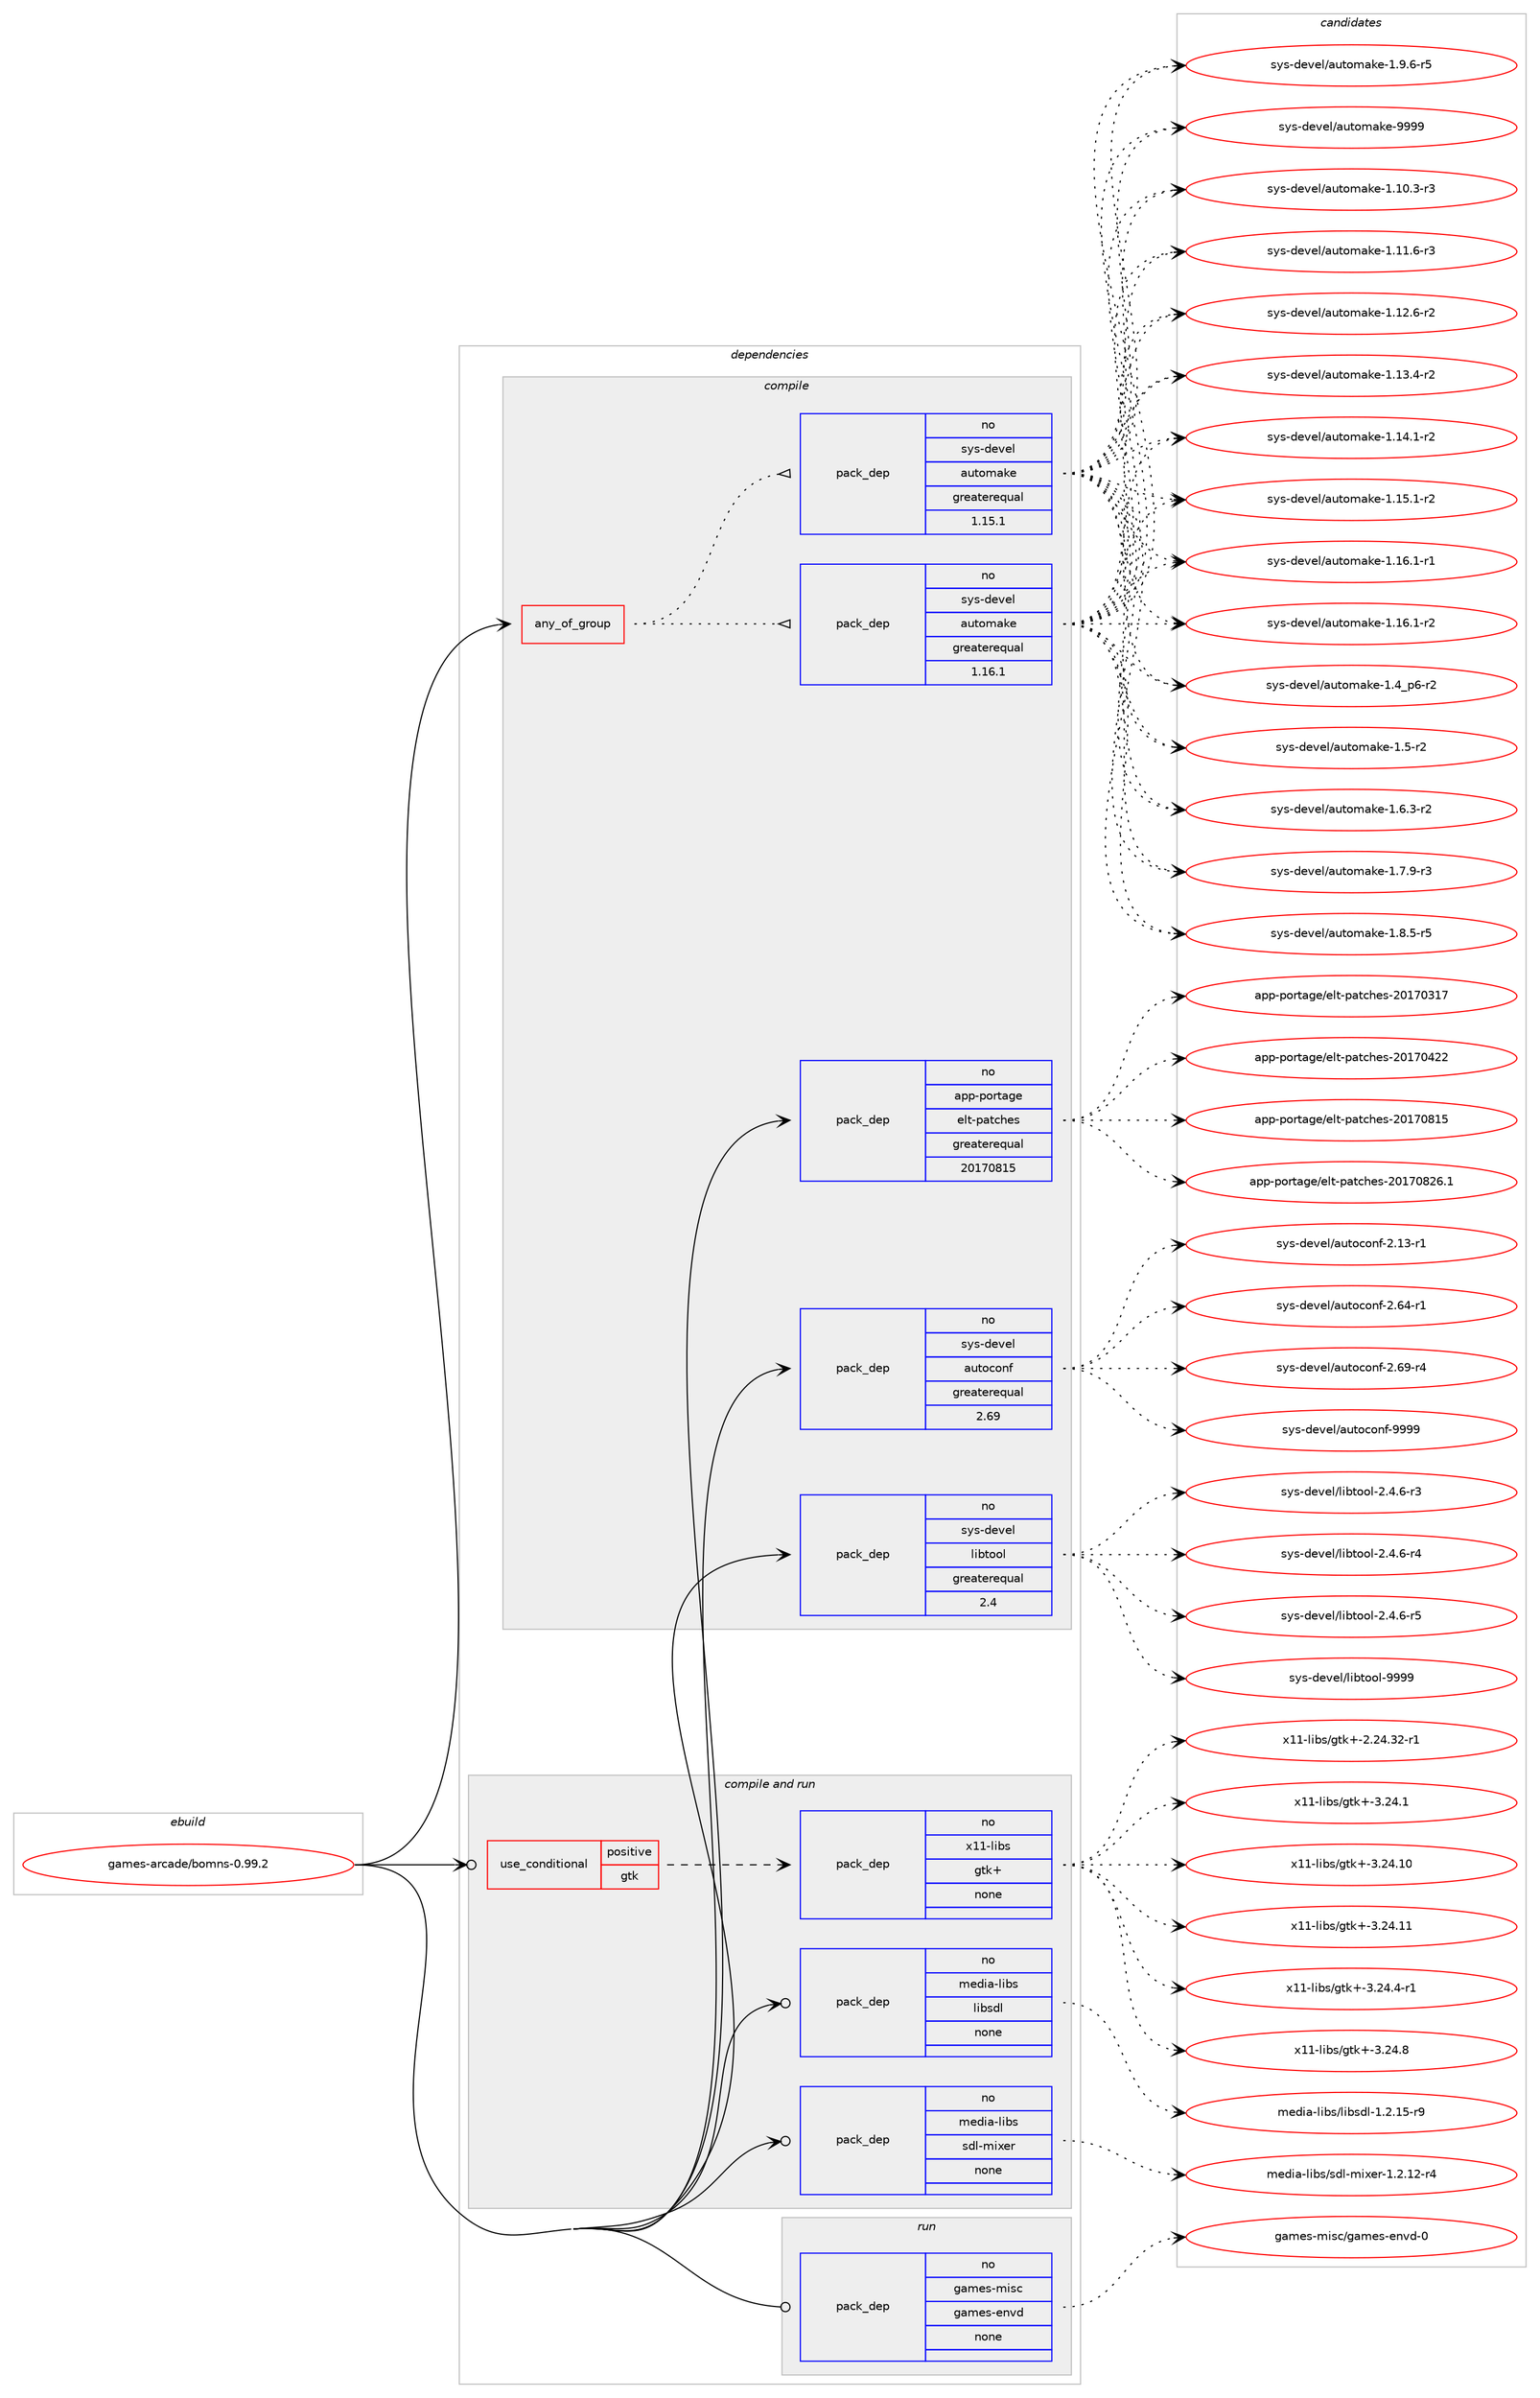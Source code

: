 digraph prolog {

# *************
# Graph options
# *************

newrank=true;
concentrate=true;
compound=true;
graph [rankdir=LR,fontname=Helvetica,fontsize=10,ranksep=1.5];#, ranksep=2.5, nodesep=0.2];
edge  [arrowhead=vee];
node  [fontname=Helvetica,fontsize=10];

# **********
# The ebuild
# **********

subgraph cluster_leftcol {
color=gray;
rank=same;
label=<<i>ebuild</i>>;
id [label="games-arcade/bomns-0.99.2", color=red, width=4, href="../games-arcade/bomns-0.99.2.svg"];
}

# ****************
# The dependencies
# ****************

subgraph cluster_midcol {
color=gray;
label=<<i>dependencies</i>>;
subgraph cluster_compile {
fillcolor="#eeeeee";
style=filled;
label=<<i>compile</i>>;
subgraph any11884 {
dependency736477 [label=<<TABLE BORDER="0" CELLBORDER="1" CELLSPACING="0" CELLPADDING="4"><TR><TD CELLPADDING="10">any_of_group</TD></TR></TABLE>>, shape=none, color=red];subgraph pack540041 {
dependency736478 [label=<<TABLE BORDER="0" CELLBORDER="1" CELLSPACING="0" CELLPADDING="4" WIDTH="220"><TR><TD ROWSPAN="6" CELLPADDING="30">pack_dep</TD></TR><TR><TD WIDTH="110">no</TD></TR><TR><TD>sys-devel</TD></TR><TR><TD>automake</TD></TR><TR><TD>greaterequal</TD></TR><TR><TD>1.16.1</TD></TR></TABLE>>, shape=none, color=blue];
}
dependency736477:e -> dependency736478:w [weight=20,style="dotted",arrowhead="oinv"];
subgraph pack540042 {
dependency736479 [label=<<TABLE BORDER="0" CELLBORDER="1" CELLSPACING="0" CELLPADDING="4" WIDTH="220"><TR><TD ROWSPAN="6" CELLPADDING="30">pack_dep</TD></TR><TR><TD WIDTH="110">no</TD></TR><TR><TD>sys-devel</TD></TR><TR><TD>automake</TD></TR><TR><TD>greaterequal</TD></TR><TR><TD>1.15.1</TD></TR></TABLE>>, shape=none, color=blue];
}
dependency736477:e -> dependency736479:w [weight=20,style="dotted",arrowhead="oinv"];
}
id:e -> dependency736477:w [weight=20,style="solid",arrowhead="vee"];
subgraph pack540043 {
dependency736480 [label=<<TABLE BORDER="0" CELLBORDER="1" CELLSPACING="0" CELLPADDING="4" WIDTH="220"><TR><TD ROWSPAN="6" CELLPADDING="30">pack_dep</TD></TR><TR><TD WIDTH="110">no</TD></TR><TR><TD>app-portage</TD></TR><TR><TD>elt-patches</TD></TR><TR><TD>greaterequal</TD></TR><TR><TD>20170815</TD></TR></TABLE>>, shape=none, color=blue];
}
id:e -> dependency736480:w [weight=20,style="solid",arrowhead="vee"];
subgraph pack540044 {
dependency736481 [label=<<TABLE BORDER="0" CELLBORDER="1" CELLSPACING="0" CELLPADDING="4" WIDTH="220"><TR><TD ROWSPAN="6" CELLPADDING="30">pack_dep</TD></TR><TR><TD WIDTH="110">no</TD></TR><TR><TD>sys-devel</TD></TR><TR><TD>autoconf</TD></TR><TR><TD>greaterequal</TD></TR><TR><TD>2.69</TD></TR></TABLE>>, shape=none, color=blue];
}
id:e -> dependency736481:w [weight=20,style="solid",arrowhead="vee"];
subgraph pack540045 {
dependency736482 [label=<<TABLE BORDER="0" CELLBORDER="1" CELLSPACING="0" CELLPADDING="4" WIDTH="220"><TR><TD ROWSPAN="6" CELLPADDING="30">pack_dep</TD></TR><TR><TD WIDTH="110">no</TD></TR><TR><TD>sys-devel</TD></TR><TR><TD>libtool</TD></TR><TR><TD>greaterequal</TD></TR><TR><TD>2.4</TD></TR></TABLE>>, shape=none, color=blue];
}
id:e -> dependency736482:w [weight=20,style="solid",arrowhead="vee"];
}
subgraph cluster_compileandrun {
fillcolor="#eeeeee";
style=filled;
label=<<i>compile and run</i>>;
subgraph cond184173 {
dependency736483 [label=<<TABLE BORDER="0" CELLBORDER="1" CELLSPACING="0" CELLPADDING="4"><TR><TD ROWSPAN="3" CELLPADDING="10">use_conditional</TD></TR><TR><TD>positive</TD></TR><TR><TD>gtk</TD></TR></TABLE>>, shape=none, color=red];
subgraph pack540046 {
dependency736484 [label=<<TABLE BORDER="0" CELLBORDER="1" CELLSPACING="0" CELLPADDING="4" WIDTH="220"><TR><TD ROWSPAN="6" CELLPADDING="30">pack_dep</TD></TR><TR><TD WIDTH="110">no</TD></TR><TR><TD>x11-libs</TD></TR><TR><TD>gtk+</TD></TR><TR><TD>none</TD></TR><TR><TD></TD></TR></TABLE>>, shape=none, color=blue];
}
dependency736483:e -> dependency736484:w [weight=20,style="dashed",arrowhead="vee"];
}
id:e -> dependency736483:w [weight=20,style="solid",arrowhead="odotvee"];
subgraph pack540047 {
dependency736485 [label=<<TABLE BORDER="0" CELLBORDER="1" CELLSPACING="0" CELLPADDING="4" WIDTH="220"><TR><TD ROWSPAN="6" CELLPADDING="30">pack_dep</TD></TR><TR><TD WIDTH="110">no</TD></TR><TR><TD>media-libs</TD></TR><TR><TD>libsdl</TD></TR><TR><TD>none</TD></TR><TR><TD></TD></TR></TABLE>>, shape=none, color=blue];
}
id:e -> dependency736485:w [weight=20,style="solid",arrowhead="odotvee"];
subgraph pack540048 {
dependency736486 [label=<<TABLE BORDER="0" CELLBORDER="1" CELLSPACING="0" CELLPADDING="4" WIDTH="220"><TR><TD ROWSPAN="6" CELLPADDING="30">pack_dep</TD></TR><TR><TD WIDTH="110">no</TD></TR><TR><TD>media-libs</TD></TR><TR><TD>sdl-mixer</TD></TR><TR><TD>none</TD></TR><TR><TD></TD></TR></TABLE>>, shape=none, color=blue];
}
id:e -> dependency736486:w [weight=20,style="solid",arrowhead="odotvee"];
}
subgraph cluster_run {
fillcolor="#eeeeee";
style=filled;
label=<<i>run</i>>;
subgraph pack540049 {
dependency736487 [label=<<TABLE BORDER="0" CELLBORDER="1" CELLSPACING="0" CELLPADDING="4" WIDTH="220"><TR><TD ROWSPAN="6" CELLPADDING="30">pack_dep</TD></TR><TR><TD WIDTH="110">no</TD></TR><TR><TD>games-misc</TD></TR><TR><TD>games-envd</TD></TR><TR><TD>none</TD></TR><TR><TD></TD></TR></TABLE>>, shape=none, color=blue];
}
id:e -> dependency736487:w [weight=20,style="solid",arrowhead="odot"];
}
}

# **************
# The candidates
# **************

subgraph cluster_choices {
rank=same;
color=gray;
label=<<i>candidates</i>>;

subgraph choice540041 {
color=black;
nodesep=1;
choice11512111545100101118101108479711711611110997107101454946494846514511451 [label="sys-devel/automake-1.10.3-r3", color=red, width=4,href="../sys-devel/automake-1.10.3-r3.svg"];
choice11512111545100101118101108479711711611110997107101454946494946544511451 [label="sys-devel/automake-1.11.6-r3", color=red, width=4,href="../sys-devel/automake-1.11.6-r3.svg"];
choice11512111545100101118101108479711711611110997107101454946495046544511450 [label="sys-devel/automake-1.12.6-r2", color=red, width=4,href="../sys-devel/automake-1.12.6-r2.svg"];
choice11512111545100101118101108479711711611110997107101454946495146524511450 [label="sys-devel/automake-1.13.4-r2", color=red, width=4,href="../sys-devel/automake-1.13.4-r2.svg"];
choice11512111545100101118101108479711711611110997107101454946495246494511450 [label="sys-devel/automake-1.14.1-r2", color=red, width=4,href="../sys-devel/automake-1.14.1-r2.svg"];
choice11512111545100101118101108479711711611110997107101454946495346494511450 [label="sys-devel/automake-1.15.1-r2", color=red, width=4,href="../sys-devel/automake-1.15.1-r2.svg"];
choice11512111545100101118101108479711711611110997107101454946495446494511449 [label="sys-devel/automake-1.16.1-r1", color=red, width=4,href="../sys-devel/automake-1.16.1-r1.svg"];
choice11512111545100101118101108479711711611110997107101454946495446494511450 [label="sys-devel/automake-1.16.1-r2", color=red, width=4,href="../sys-devel/automake-1.16.1-r2.svg"];
choice115121115451001011181011084797117116111109971071014549465295112544511450 [label="sys-devel/automake-1.4_p6-r2", color=red, width=4,href="../sys-devel/automake-1.4_p6-r2.svg"];
choice11512111545100101118101108479711711611110997107101454946534511450 [label="sys-devel/automake-1.5-r2", color=red, width=4,href="../sys-devel/automake-1.5-r2.svg"];
choice115121115451001011181011084797117116111109971071014549465446514511450 [label="sys-devel/automake-1.6.3-r2", color=red, width=4,href="../sys-devel/automake-1.6.3-r2.svg"];
choice115121115451001011181011084797117116111109971071014549465546574511451 [label="sys-devel/automake-1.7.9-r3", color=red, width=4,href="../sys-devel/automake-1.7.9-r3.svg"];
choice115121115451001011181011084797117116111109971071014549465646534511453 [label="sys-devel/automake-1.8.5-r5", color=red, width=4,href="../sys-devel/automake-1.8.5-r5.svg"];
choice115121115451001011181011084797117116111109971071014549465746544511453 [label="sys-devel/automake-1.9.6-r5", color=red, width=4,href="../sys-devel/automake-1.9.6-r5.svg"];
choice115121115451001011181011084797117116111109971071014557575757 [label="sys-devel/automake-9999", color=red, width=4,href="../sys-devel/automake-9999.svg"];
dependency736478:e -> choice11512111545100101118101108479711711611110997107101454946494846514511451:w [style=dotted,weight="100"];
dependency736478:e -> choice11512111545100101118101108479711711611110997107101454946494946544511451:w [style=dotted,weight="100"];
dependency736478:e -> choice11512111545100101118101108479711711611110997107101454946495046544511450:w [style=dotted,weight="100"];
dependency736478:e -> choice11512111545100101118101108479711711611110997107101454946495146524511450:w [style=dotted,weight="100"];
dependency736478:e -> choice11512111545100101118101108479711711611110997107101454946495246494511450:w [style=dotted,weight="100"];
dependency736478:e -> choice11512111545100101118101108479711711611110997107101454946495346494511450:w [style=dotted,weight="100"];
dependency736478:e -> choice11512111545100101118101108479711711611110997107101454946495446494511449:w [style=dotted,weight="100"];
dependency736478:e -> choice11512111545100101118101108479711711611110997107101454946495446494511450:w [style=dotted,weight="100"];
dependency736478:e -> choice115121115451001011181011084797117116111109971071014549465295112544511450:w [style=dotted,weight="100"];
dependency736478:e -> choice11512111545100101118101108479711711611110997107101454946534511450:w [style=dotted,weight="100"];
dependency736478:e -> choice115121115451001011181011084797117116111109971071014549465446514511450:w [style=dotted,weight="100"];
dependency736478:e -> choice115121115451001011181011084797117116111109971071014549465546574511451:w [style=dotted,weight="100"];
dependency736478:e -> choice115121115451001011181011084797117116111109971071014549465646534511453:w [style=dotted,weight="100"];
dependency736478:e -> choice115121115451001011181011084797117116111109971071014549465746544511453:w [style=dotted,weight="100"];
dependency736478:e -> choice115121115451001011181011084797117116111109971071014557575757:w [style=dotted,weight="100"];
}
subgraph choice540042 {
color=black;
nodesep=1;
choice11512111545100101118101108479711711611110997107101454946494846514511451 [label="sys-devel/automake-1.10.3-r3", color=red, width=4,href="../sys-devel/automake-1.10.3-r3.svg"];
choice11512111545100101118101108479711711611110997107101454946494946544511451 [label="sys-devel/automake-1.11.6-r3", color=red, width=4,href="../sys-devel/automake-1.11.6-r3.svg"];
choice11512111545100101118101108479711711611110997107101454946495046544511450 [label="sys-devel/automake-1.12.6-r2", color=red, width=4,href="../sys-devel/automake-1.12.6-r2.svg"];
choice11512111545100101118101108479711711611110997107101454946495146524511450 [label="sys-devel/automake-1.13.4-r2", color=red, width=4,href="../sys-devel/automake-1.13.4-r2.svg"];
choice11512111545100101118101108479711711611110997107101454946495246494511450 [label="sys-devel/automake-1.14.1-r2", color=red, width=4,href="../sys-devel/automake-1.14.1-r2.svg"];
choice11512111545100101118101108479711711611110997107101454946495346494511450 [label="sys-devel/automake-1.15.1-r2", color=red, width=4,href="../sys-devel/automake-1.15.1-r2.svg"];
choice11512111545100101118101108479711711611110997107101454946495446494511449 [label="sys-devel/automake-1.16.1-r1", color=red, width=4,href="../sys-devel/automake-1.16.1-r1.svg"];
choice11512111545100101118101108479711711611110997107101454946495446494511450 [label="sys-devel/automake-1.16.1-r2", color=red, width=4,href="../sys-devel/automake-1.16.1-r2.svg"];
choice115121115451001011181011084797117116111109971071014549465295112544511450 [label="sys-devel/automake-1.4_p6-r2", color=red, width=4,href="../sys-devel/automake-1.4_p6-r2.svg"];
choice11512111545100101118101108479711711611110997107101454946534511450 [label="sys-devel/automake-1.5-r2", color=red, width=4,href="../sys-devel/automake-1.5-r2.svg"];
choice115121115451001011181011084797117116111109971071014549465446514511450 [label="sys-devel/automake-1.6.3-r2", color=red, width=4,href="../sys-devel/automake-1.6.3-r2.svg"];
choice115121115451001011181011084797117116111109971071014549465546574511451 [label="sys-devel/automake-1.7.9-r3", color=red, width=4,href="../sys-devel/automake-1.7.9-r3.svg"];
choice115121115451001011181011084797117116111109971071014549465646534511453 [label="sys-devel/automake-1.8.5-r5", color=red, width=4,href="../sys-devel/automake-1.8.5-r5.svg"];
choice115121115451001011181011084797117116111109971071014549465746544511453 [label="sys-devel/automake-1.9.6-r5", color=red, width=4,href="../sys-devel/automake-1.9.6-r5.svg"];
choice115121115451001011181011084797117116111109971071014557575757 [label="sys-devel/automake-9999", color=red, width=4,href="../sys-devel/automake-9999.svg"];
dependency736479:e -> choice11512111545100101118101108479711711611110997107101454946494846514511451:w [style=dotted,weight="100"];
dependency736479:e -> choice11512111545100101118101108479711711611110997107101454946494946544511451:w [style=dotted,weight="100"];
dependency736479:e -> choice11512111545100101118101108479711711611110997107101454946495046544511450:w [style=dotted,weight="100"];
dependency736479:e -> choice11512111545100101118101108479711711611110997107101454946495146524511450:w [style=dotted,weight="100"];
dependency736479:e -> choice11512111545100101118101108479711711611110997107101454946495246494511450:w [style=dotted,weight="100"];
dependency736479:e -> choice11512111545100101118101108479711711611110997107101454946495346494511450:w [style=dotted,weight="100"];
dependency736479:e -> choice11512111545100101118101108479711711611110997107101454946495446494511449:w [style=dotted,weight="100"];
dependency736479:e -> choice11512111545100101118101108479711711611110997107101454946495446494511450:w [style=dotted,weight="100"];
dependency736479:e -> choice115121115451001011181011084797117116111109971071014549465295112544511450:w [style=dotted,weight="100"];
dependency736479:e -> choice11512111545100101118101108479711711611110997107101454946534511450:w [style=dotted,weight="100"];
dependency736479:e -> choice115121115451001011181011084797117116111109971071014549465446514511450:w [style=dotted,weight="100"];
dependency736479:e -> choice115121115451001011181011084797117116111109971071014549465546574511451:w [style=dotted,weight="100"];
dependency736479:e -> choice115121115451001011181011084797117116111109971071014549465646534511453:w [style=dotted,weight="100"];
dependency736479:e -> choice115121115451001011181011084797117116111109971071014549465746544511453:w [style=dotted,weight="100"];
dependency736479:e -> choice115121115451001011181011084797117116111109971071014557575757:w [style=dotted,weight="100"];
}
subgraph choice540043 {
color=black;
nodesep=1;
choice97112112451121111141169710310147101108116451129711699104101115455048495548514955 [label="app-portage/elt-patches-20170317", color=red, width=4,href="../app-portage/elt-patches-20170317.svg"];
choice97112112451121111141169710310147101108116451129711699104101115455048495548525050 [label="app-portage/elt-patches-20170422", color=red, width=4,href="../app-portage/elt-patches-20170422.svg"];
choice97112112451121111141169710310147101108116451129711699104101115455048495548564953 [label="app-portage/elt-patches-20170815", color=red, width=4,href="../app-portage/elt-patches-20170815.svg"];
choice971121124511211111411697103101471011081164511297116991041011154550484955485650544649 [label="app-portage/elt-patches-20170826.1", color=red, width=4,href="../app-portage/elt-patches-20170826.1.svg"];
dependency736480:e -> choice97112112451121111141169710310147101108116451129711699104101115455048495548514955:w [style=dotted,weight="100"];
dependency736480:e -> choice97112112451121111141169710310147101108116451129711699104101115455048495548525050:w [style=dotted,weight="100"];
dependency736480:e -> choice97112112451121111141169710310147101108116451129711699104101115455048495548564953:w [style=dotted,weight="100"];
dependency736480:e -> choice971121124511211111411697103101471011081164511297116991041011154550484955485650544649:w [style=dotted,weight="100"];
}
subgraph choice540044 {
color=black;
nodesep=1;
choice1151211154510010111810110847971171161119911111010245504649514511449 [label="sys-devel/autoconf-2.13-r1", color=red, width=4,href="../sys-devel/autoconf-2.13-r1.svg"];
choice1151211154510010111810110847971171161119911111010245504654524511449 [label="sys-devel/autoconf-2.64-r1", color=red, width=4,href="../sys-devel/autoconf-2.64-r1.svg"];
choice1151211154510010111810110847971171161119911111010245504654574511452 [label="sys-devel/autoconf-2.69-r4", color=red, width=4,href="../sys-devel/autoconf-2.69-r4.svg"];
choice115121115451001011181011084797117116111991111101024557575757 [label="sys-devel/autoconf-9999", color=red, width=4,href="../sys-devel/autoconf-9999.svg"];
dependency736481:e -> choice1151211154510010111810110847971171161119911111010245504649514511449:w [style=dotted,weight="100"];
dependency736481:e -> choice1151211154510010111810110847971171161119911111010245504654524511449:w [style=dotted,weight="100"];
dependency736481:e -> choice1151211154510010111810110847971171161119911111010245504654574511452:w [style=dotted,weight="100"];
dependency736481:e -> choice115121115451001011181011084797117116111991111101024557575757:w [style=dotted,weight="100"];
}
subgraph choice540045 {
color=black;
nodesep=1;
choice1151211154510010111810110847108105981161111111084550465246544511451 [label="sys-devel/libtool-2.4.6-r3", color=red, width=4,href="../sys-devel/libtool-2.4.6-r3.svg"];
choice1151211154510010111810110847108105981161111111084550465246544511452 [label="sys-devel/libtool-2.4.6-r4", color=red, width=4,href="../sys-devel/libtool-2.4.6-r4.svg"];
choice1151211154510010111810110847108105981161111111084550465246544511453 [label="sys-devel/libtool-2.4.6-r5", color=red, width=4,href="../sys-devel/libtool-2.4.6-r5.svg"];
choice1151211154510010111810110847108105981161111111084557575757 [label="sys-devel/libtool-9999", color=red, width=4,href="../sys-devel/libtool-9999.svg"];
dependency736482:e -> choice1151211154510010111810110847108105981161111111084550465246544511451:w [style=dotted,weight="100"];
dependency736482:e -> choice1151211154510010111810110847108105981161111111084550465246544511452:w [style=dotted,weight="100"];
dependency736482:e -> choice1151211154510010111810110847108105981161111111084550465246544511453:w [style=dotted,weight="100"];
dependency736482:e -> choice1151211154510010111810110847108105981161111111084557575757:w [style=dotted,weight="100"];
}
subgraph choice540046 {
color=black;
nodesep=1;
choice12049494510810598115471031161074345504650524651504511449 [label="x11-libs/gtk+-2.24.32-r1", color=red, width=4,href="../x11-libs/gtk+-2.24.32-r1.svg"];
choice12049494510810598115471031161074345514650524649 [label="x11-libs/gtk+-3.24.1", color=red, width=4,href="../x11-libs/gtk+-3.24.1.svg"];
choice1204949451081059811547103116107434551465052464948 [label="x11-libs/gtk+-3.24.10", color=red, width=4,href="../x11-libs/gtk+-3.24.10.svg"];
choice1204949451081059811547103116107434551465052464949 [label="x11-libs/gtk+-3.24.11", color=red, width=4,href="../x11-libs/gtk+-3.24.11.svg"];
choice120494945108105981154710311610743455146505246524511449 [label="x11-libs/gtk+-3.24.4-r1", color=red, width=4,href="../x11-libs/gtk+-3.24.4-r1.svg"];
choice12049494510810598115471031161074345514650524656 [label="x11-libs/gtk+-3.24.8", color=red, width=4,href="../x11-libs/gtk+-3.24.8.svg"];
dependency736484:e -> choice12049494510810598115471031161074345504650524651504511449:w [style=dotted,weight="100"];
dependency736484:e -> choice12049494510810598115471031161074345514650524649:w [style=dotted,weight="100"];
dependency736484:e -> choice1204949451081059811547103116107434551465052464948:w [style=dotted,weight="100"];
dependency736484:e -> choice1204949451081059811547103116107434551465052464949:w [style=dotted,weight="100"];
dependency736484:e -> choice120494945108105981154710311610743455146505246524511449:w [style=dotted,weight="100"];
dependency736484:e -> choice12049494510810598115471031161074345514650524656:w [style=dotted,weight="100"];
}
subgraph choice540047 {
color=black;
nodesep=1;
choice1091011001059745108105981154710810598115100108454946504649534511457 [label="media-libs/libsdl-1.2.15-r9", color=red, width=4,href="../media-libs/libsdl-1.2.15-r9.svg"];
dependency736485:e -> choice1091011001059745108105981154710810598115100108454946504649534511457:w [style=dotted,weight="100"];
}
subgraph choice540048 {
color=black;
nodesep=1;
choice1091011001059745108105981154711510010845109105120101114454946504649504511452 [label="media-libs/sdl-mixer-1.2.12-r4", color=red, width=4,href="../media-libs/sdl-mixer-1.2.12-r4.svg"];
dependency736486:e -> choice1091011001059745108105981154711510010845109105120101114454946504649504511452:w [style=dotted,weight="100"];
}
subgraph choice540049 {
color=black;
nodesep=1;
choice1039710910111545109105115994710397109101115451011101181004548 [label="games-misc/games-envd-0", color=red, width=4,href="../games-misc/games-envd-0.svg"];
dependency736487:e -> choice1039710910111545109105115994710397109101115451011101181004548:w [style=dotted,weight="100"];
}
}

}
